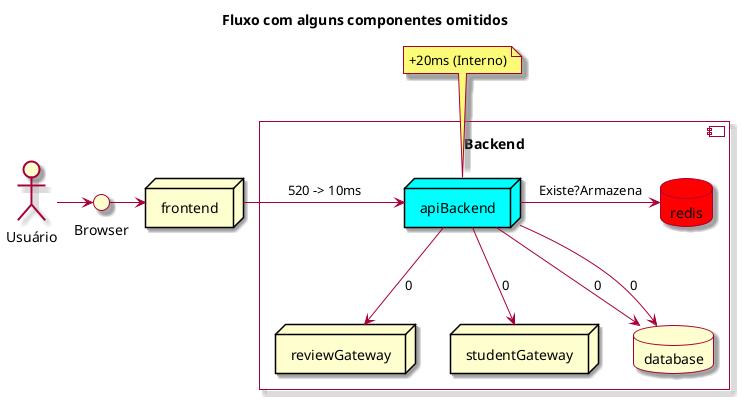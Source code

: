 @startuml

skin rose

Title: Fluxo com alguns componentes omitidos

actor "Usuário" as actor
interface "Browser" as browser
node frontend

actor -> browser
browser -> frontend

component "Backend\n" {

  node "apiBackend" as backend #aqua
  node reviewGateway as reviewGateway
  node studentGateway as studentGateway
  database database
  database redis as redis  #red

  backend -> redis: Existe?Armazena
  backend --> database: 0
  backend --> database: 0
  backend --> reviewGateway: 0
  backend --> studentGateway: 0
}

frontend -> backend: 520 -> 10ms
note top of backend: +20ms (Interno)

@enduml